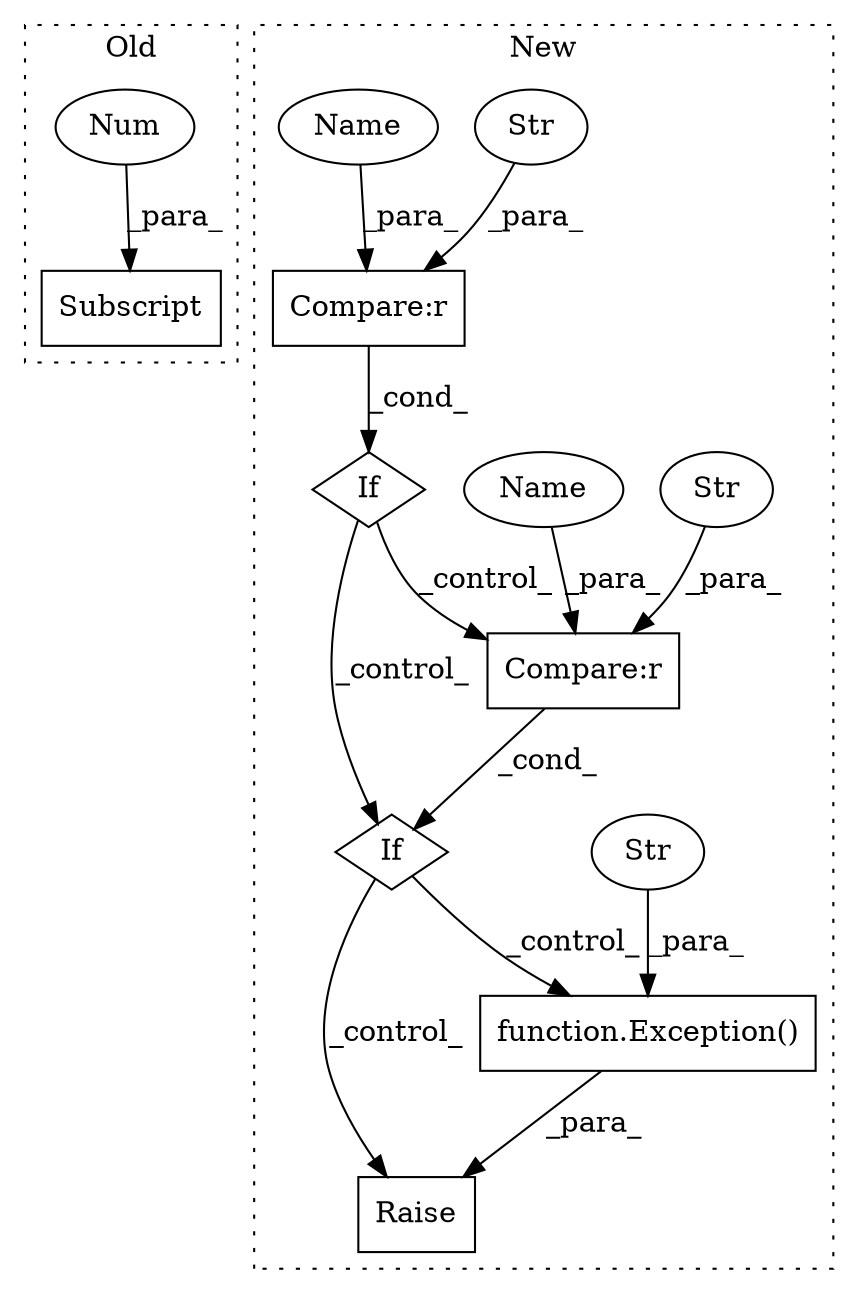digraph G {
subgraph cluster0 {
1 [label="Subscript" a="63" s="2751,0" l="16,0" shape="box"];
9 [label="Num" a="76" s="2764" l="2" shape="ellipse"];
label = "Old";
style="dotted";
}
subgraph cluster1 {
2 [label="function.Exception()" a="75" s="2977,3040" l="10,1" shape="box"];
3 [label="Raise" a="91" s="2971" l="6" shape="box"];
4 [label="Str" a="66" s="2987" l="53" shape="ellipse"];
5 [label="If" a="96" s="2847" l="0" shape="diamond"];
6 [label="Compare:r" a="40" s="2847" l="18" shape="box"];
7 [label="If" a="96" s="2781" l="3" shape="diamond"];
8 [label="Str" a="66" s="2860" l="5" shape="ellipse"];
10 [label="Compare:r" a="40" s="2784" l="19" shape="box"];
11 [label="Str" a="66" s="2797" l="6" shape="ellipse"];
12 [label="Name" a="87" s="2847" l="9" shape="ellipse"];
13 [label="Name" a="87" s="2784" l="9" shape="ellipse"];
label = "New";
style="dotted";
}
2 -> 3 [label="_para_"];
4 -> 2 [label="_para_"];
5 -> 2 [label="_control_"];
5 -> 3 [label="_control_"];
6 -> 5 [label="_cond_"];
7 -> 5 [label="_control_"];
7 -> 6 [label="_control_"];
8 -> 6 [label="_para_"];
9 -> 1 [label="_para_"];
10 -> 7 [label="_cond_"];
11 -> 10 [label="_para_"];
12 -> 6 [label="_para_"];
13 -> 10 [label="_para_"];
}